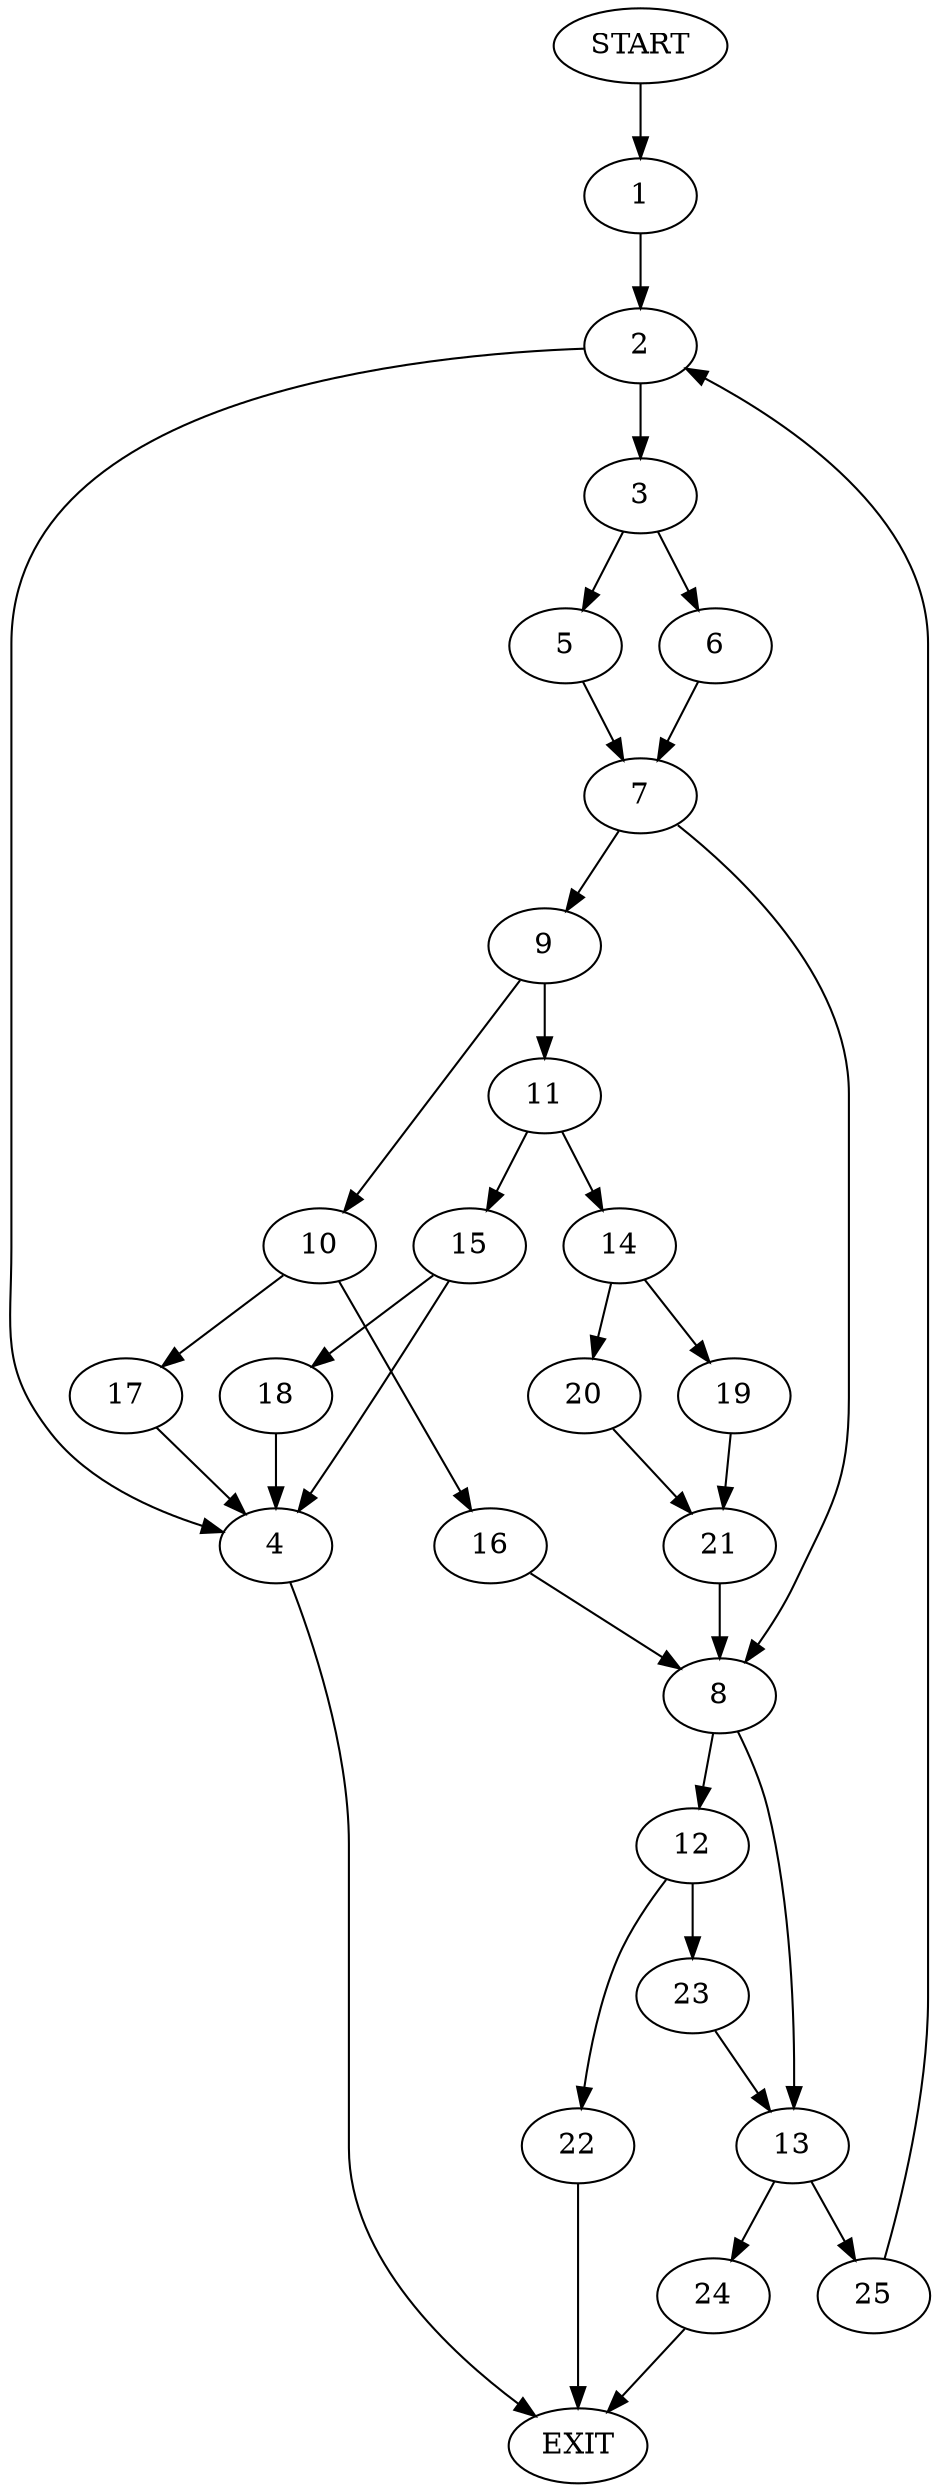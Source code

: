 digraph {
0 [label="START"]
26 [label="EXIT"]
0 -> 1
1 -> 2
2 -> 3
2 -> 4
4 -> 26
3 -> 5
3 -> 6
6 -> 7
5 -> 7
7 -> 8
7 -> 9
9 -> 10
9 -> 11
8 -> 12
8 -> 13
11 -> 14
11 -> 15
10 -> 16
10 -> 17
15 -> 18
15 -> 4
14 -> 19
14 -> 20
18 -> 4
20 -> 21
19 -> 21
21 -> 8
16 -> 8
17 -> 4
12 -> 22
12 -> 23
13 -> 24
13 -> 25
23 -> 13
22 -> 26
25 -> 2
24 -> 26
}
